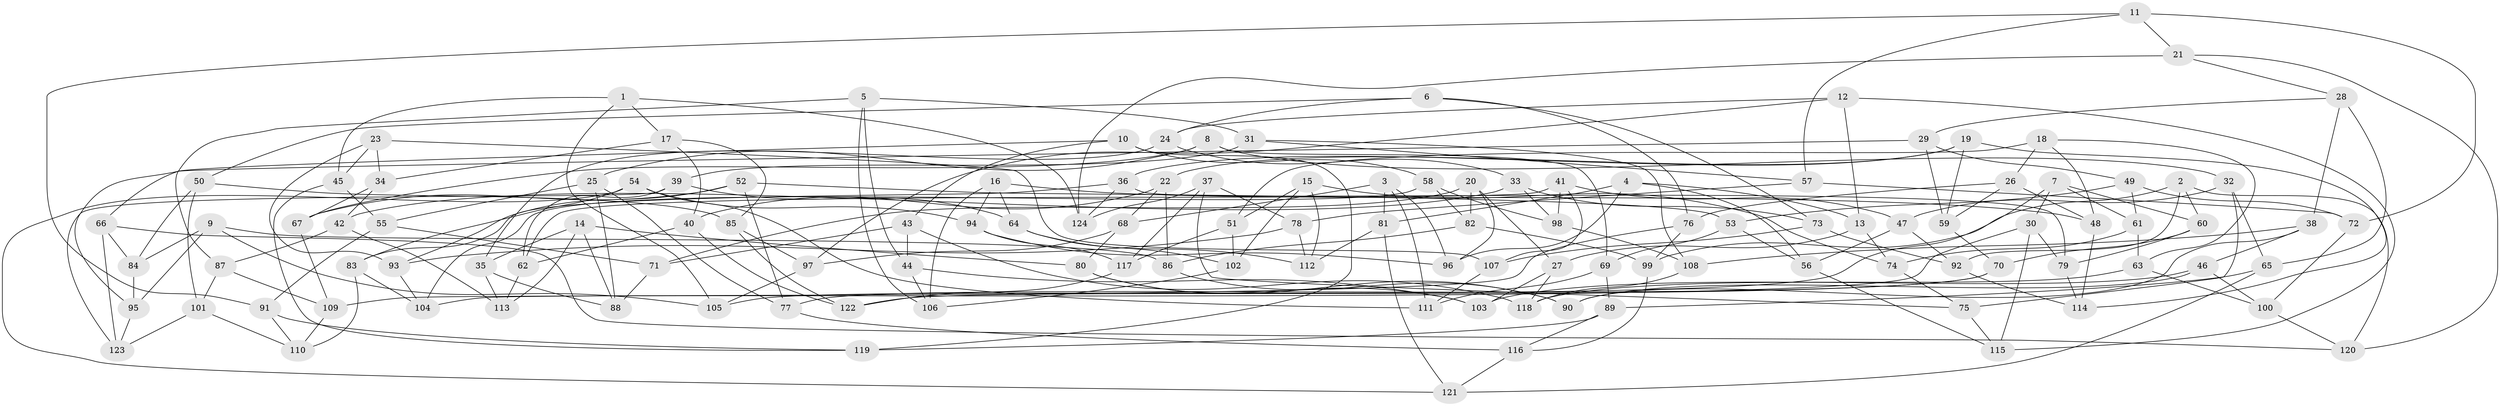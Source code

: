 // coarse degree distribution, {6: 0.47368421052631576, 4: 0.3684210526315789, 5: 0.13157894736842105, 3: 0.02631578947368421}
// Generated by graph-tools (version 1.1) at 2025/52/02/27/25 19:52:29]
// undirected, 124 vertices, 248 edges
graph export_dot {
graph [start="1"]
  node [color=gray90,style=filled];
  1;
  2;
  3;
  4;
  5;
  6;
  7;
  8;
  9;
  10;
  11;
  12;
  13;
  14;
  15;
  16;
  17;
  18;
  19;
  20;
  21;
  22;
  23;
  24;
  25;
  26;
  27;
  28;
  29;
  30;
  31;
  32;
  33;
  34;
  35;
  36;
  37;
  38;
  39;
  40;
  41;
  42;
  43;
  44;
  45;
  46;
  47;
  48;
  49;
  50;
  51;
  52;
  53;
  54;
  55;
  56;
  57;
  58;
  59;
  60;
  61;
  62;
  63;
  64;
  65;
  66;
  67;
  68;
  69;
  70;
  71;
  72;
  73;
  74;
  75;
  76;
  77;
  78;
  79;
  80;
  81;
  82;
  83;
  84;
  85;
  86;
  87;
  88;
  89;
  90;
  91;
  92;
  93;
  94;
  95;
  96;
  97;
  98;
  99;
  100;
  101;
  102;
  103;
  104;
  105;
  106;
  107;
  108;
  109;
  110;
  111;
  112;
  113;
  114;
  115;
  116;
  117;
  118;
  119;
  120;
  121;
  122;
  123;
  124;
  1 -- 124;
  1 -- 17;
  1 -- 105;
  1 -- 45;
  2 -- 99;
  2 -- 92;
  2 -- 120;
  2 -- 60;
  3 -- 81;
  3 -- 68;
  3 -- 111;
  3 -- 96;
  4 -- 56;
  4 -- 13;
  4 -- 81;
  4 -- 96;
  5 -- 87;
  5 -- 31;
  5 -- 106;
  5 -- 44;
  6 -- 76;
  6 -- 73;
  6 -- 50;
  6 -- 24;
  7 -- 60;
  7 -- 105;
  7 -- 30;
  7 -- 61;
  8 -- 67;
  8 -- 69;
  8 -- 32;
  8 -- 25;
  9 -- 105;
  9 -- 86;
  9 -- 95;
  9 -- 84;
  10 -- 66;
  10 -- 58;
  10 -- 119;
  10 -- 43;
  11 -- 21;
  11 -- 57;
  11 -- 72;
  11 -- 91;
  12 -- 24;
  12 -- 115;
  12 -- 97;
  12 -- 13;
  13 -- 74;
  13 -- 27;
  14 -- 113;
  14 -- 88;
  14 -- 80;
  14 -- 35;
  15 -- 51;
  15 -- 112;
  15 -- 74;
  15 -- 102;
  16 -- 106;
  16 -- 64;
  16 -- 94;
  16 -- 48;
  17 -- 34;
  17 -- 40;
  17 -- 85;
  18 -- 26;
  18 -- 51;
  18 -- 48;
  18 -- 63;
  19 -- 114;
  19 -- 22;
  19 -- 59;
  19 -- 36;
  20 -- 27;
  20 -- 82;
  20 -- 96;
  20 -- 71;
  21 -- 120;
  21 -- 124;
  21 -- 28;
  22 -- 86;
  22 -- 40;
  22 -- 68;
  23 -- 34;
  23 -- 107;
  23 -- 93;
  23 -- 45;
  24 -- 35;
  24 -- 33;
  25 -- 77;
  25 -- 55;
  25 -- 88;
  26 -- 76;
  26 -- 59;
  26 -- 48;
  27 -- 103;
  27 -- 118;
  28 -- 38;
  28 -- 29;
  28 -- 65;
  29 -- 95;
  29 -- 59;
  29 -- 49;
  30 -- 104;
  30 -- 79;
  30 -- 115;
  31 -- 39;
  31 -- 108;
  31 -- 57;
  32 -- 65;
  32 -- 47;
  32 -- 75;
  33 -- 98;
  33 -- 42;
  33 -- 73;
  34 -- 67;
  34 -- 42;
  35 -- 88;
  35 -- 113;
  36 -- 79;
  36 -- 124;
  36 -- 83;
  37 -- 117;
  37 -- 124;
  37 -- 75;
  37 -- 78;
  38 -- 46;
  38 -- 108;
  38 -- 90;
  39 -- 123;
  39 -- 62;
  39 -- 64;
  40 -- 62;
  40 -- 122;
  41 -- 107;
  41 -- 98;
  41 -- 62;
  41 -- 47;
  42 -- 113;
  42 -- 87;
  43 -- 118;
  43 -- 71;
  43 -- 44;
  44 -- 106;
  44 -- 103;
  45 -- 55;
  45 -- 119;
  46 -- 103;
  46 -- 90;
  46 -- 100;
  47 -- 92;
  47 -- 56;
  48 -- 114;
  49 -- 61;
  49 -- 53;
  49 -- 72;
  50 -- 84;
  50 -- 101;
  50 -- 85;
  51 -- 102;
  51 -- 117;
  52 -- 77;
  52 -- 67;
  52 -- 53;
  52 -- 93;
  53 -- 69;
  53 -- 56;
  54 -- 83;
  54 -- 121;
  54 -- 94;
  54 -- 111;
  55 -- 71;
  55 -- 91;
  56 -- 115;
  57 -- 72;
  57 -- 78;
  58 -- 98;
  58 -- 104;
  58 -- 82;
  59 -- 70;
  60 -- 79;
  60 -- 70;
  61 -- 74;
  61 -- 63;
  62 -- 113;
  63 -- 118;
  63 -- 100;
  64 -- 102;
  64 -- 112;
  65 -- 121;
  65 -- 89;
  66 -- 123;
  66 -- 120;
  66 -- 84;
  67 -- 109;
  68 -- 80;
  68 -- 97;
  69 -- 111;
  69 -- 89;
  70 -- 122;
  70 -- 77;
  71 -- 88;
  72 -- 100;
  73 -- 107;
  73 -- 92;
  74 -- 75;
  75 -- 115;
  76 -- 109;
  76 -- 99;
  77 -- 116;
  78 -- 93;
  78 -- 112;
  79 -- 114;
  80 -- 90;
  80 -- 103;
  81 -- 112;
  81 -- 121;
  82 -- 99;
  82 -- 86;
  83 -- 104;
  83 -- 110;
  84 -- 95;
  85 -- 122;
  85 -- 97;
  86 -- 90;
  87 -- 109;
  87 -- 101;
  89 -- 119;
  89 -- 116;
  91 -- 119;
  91 -- 110;
  92 -- 114;
  93 -- 104;
  94 -- 96;
  94 -- 117;
  95 -- 123;
  97 -- 105;
  98 -- 108;
  99 -- 116;
  100 -- 120;
  101 -- 110;
  101 -- 123;
  102 -- 106;
  107 -- 111;
  108 -- 118;
  109 -- 110;
  116 -- 121;
  117 -- 122;
}
